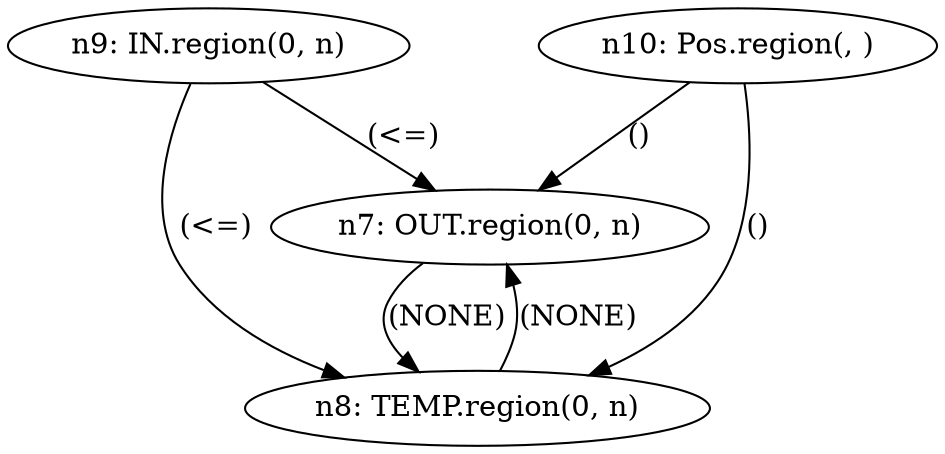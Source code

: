 digraph {
  n7[label="n7: OUT.region(0, n)"];
  n8[label="n8: TEMP.region(0, n)"];
  n9[label="n9: IN.region(0, n)"];
  n10[label="n10: Pos.region(, )"];
  n10 -> n7[ label="()"];
  n8 -> n7[ label="(NONE)"];
  n9 -> n7[ label="(<=)"];
  n10 -> n8[ label="()"];
  n7 -> n8[ label="(NONE)"];
  n9 -> n8[ label="(<=)"];
}
